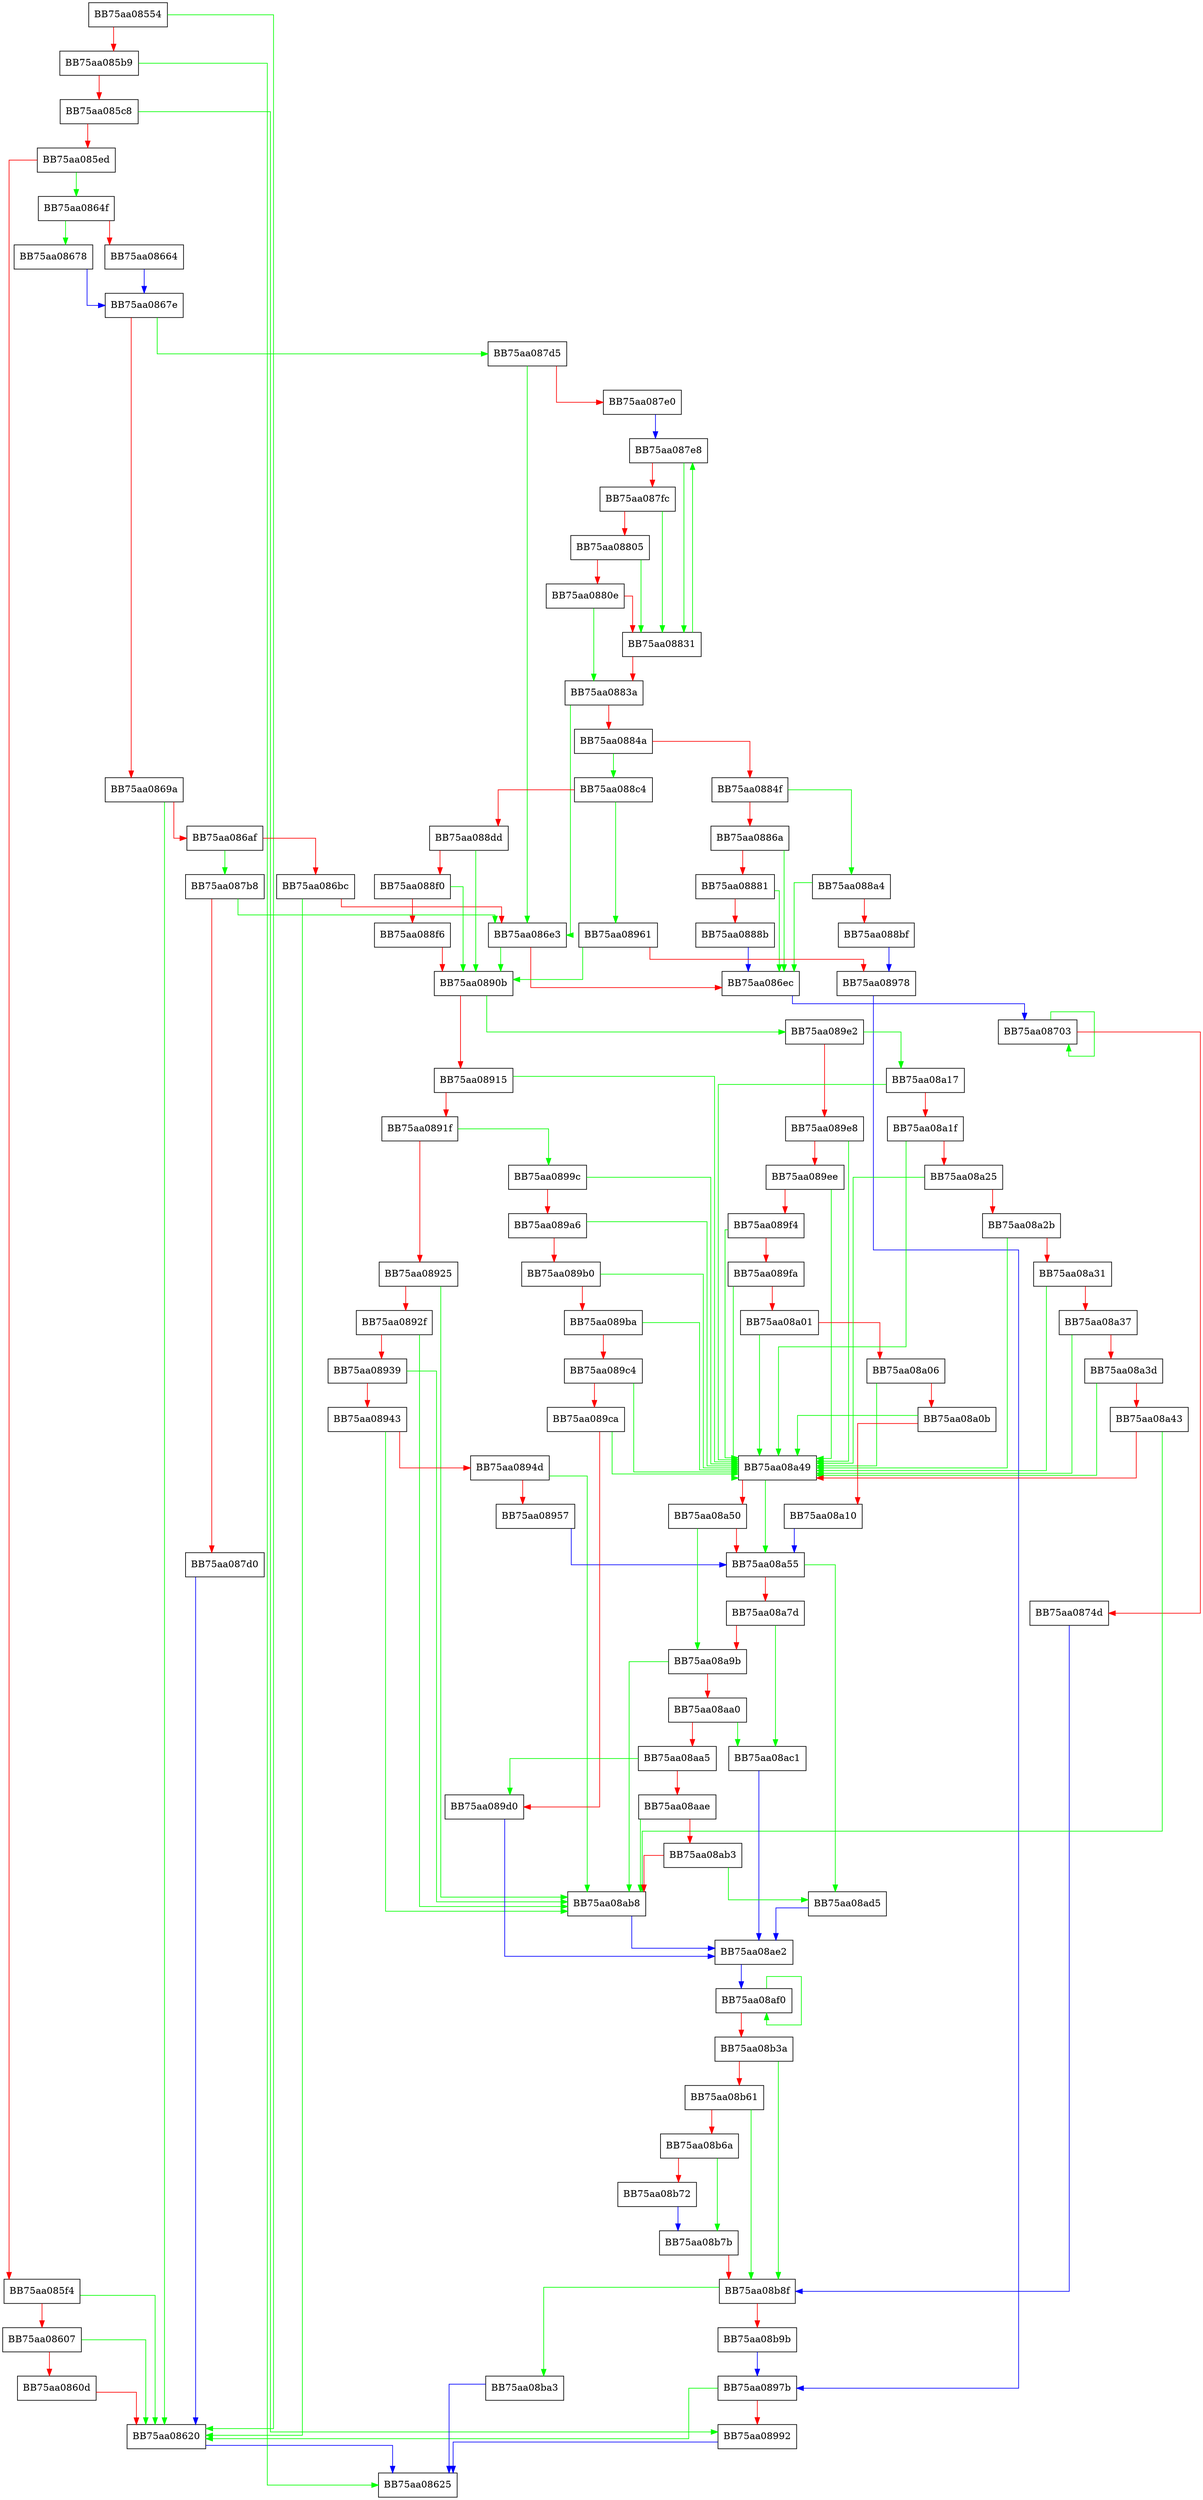digraph bootgeneric_cure {
  node [shape="box"];
  graph [splines=ortho];
  BB75aa08554 -> BB75aa08620 [color="green"];
  BB75aa08554 -> BB75aa085b9 [color="red"];
  BB75aa085b9 -> BB75aa08625 [color="green"];
  BB75aa085b9 -> BB75aa085c8 [color="red"];
  BB75aa085c8 -> BB75aa08992 [color="green"];
  BB75aa085c8 -> BB75aa085ed [color="red"];
  BB75aa085ed -> BB75aa0864f [color="green"];
  BB75aa085ed -> BB75aa085f4 [color="red"];
  BB75aa085f4 -> BB75aa08620 [color="green"];
  BB75aa085f4 -> BB75aa08607 [color="red"];
  BB75aa08607 -> BB75aa08620 [color="green"];
  BB75aa08607 -> BB75aa0860d [color="red"];
  BB75aa0860d -> BB75aa08620 [color="red"];
  BB75aa08620 -> BB75aa08625 [color="blue"];
  BB75aa0864f -> BB75aa08678 [color="green"];
  BB75aa0864f -> BB75aa08664 [color="red"];
  BB75aa08664 -> BB75aa0867e [color="blue"];
  BB75aa08678 -> BB75aa0867e [color="blue"];
  BB75aa0867e -> BB75aa087d5 [color="green"];
  BB75aa0867e -> BB75aa0869a [color="red"];
  BB75aa0869a -> BB75aa08620 [color="green"];
  BB75aa0869a -> BB75aa086af [color="red"];
  BB75aa086af -> BB75aa087b8 [color="green"];
  BB75aa086af -> BB75aa086bc [color="red"];
  BB75aa086bc -> BB75aa08620 [color="green"];
  BB75aa086bc -> BB75aa086e3 [color="red"];
  BB75aa086e3 -> BB75aa0890b [color="green"];
  BB75aa086e3 -> BB75aa086ec [color="red"];
  BB75aa086ec -> BB75aa08703 [color="blue"];
  BB75aa08703 -> BB75aa08703 [color="green"];
  BB75aa08703 -> BB75aa0874d [color="red"];
  BB75aa0874d -> BB75aa08b8f [color="blue"];
  BB75aa087b8 -> BB75aa086e3 [color="green"];
  BB75aa087b8 -> BB75aa087d0 [color="red"];
  BB75aa087d0 -> BB75aa08620 [color="blue"];
  BB75aa087d5 -> BB75aa086e3 [color="green"];
  BB75aa087d5 -> BB75aa087e0 [color="red"];
  BB75aa087e0 -> BB75aa087e8 [color="blue"];
  BB75aa087e8 -> BB75aa08831 [color="green"];
  BB75aa087e8 -> BB75aa087fc [color="red"];
  BB75aa087fc -> BB75aa08831 [color="green"];
  BB75aa087fc -> BB75aa08805 [color="red"];
  BB75aa08805 -> BB75aa08831 [color="green"];
  BB75aa08805 -> BB75aa0880e [color="red"];
  BB75aa0880e -> BB75aa0883a [color="green"];
  BB75aa0880e -> BB75aa08831 [color="red"];
  BB75aa08831 -> BB75aa087e8 [color="green"];
  BB75aa08831 -> BB75aa0883a [color="red"];
  BB75aa0883a -> BB75aa086e3 [color="green"];
  BB75aa0883a -> BB75aa0884a [color="red"];
  BB75aa0884a -> BB75aa088c4 [color="green"];
  BB75aa0884a -> BB75aa0884f [color="red"];
  BB75aa0884f -> BB75aa088a4 [color="green"];
  BB75aa0884f -> BB75aa0886a [color="red"];
  BB75aa0886a -> BB75aa086ec [color="green"];
  BB75aa0886a -> BB75aa08881 [color="red"];
  BB75aa08881 -> BB75aa086ec [color="green"];
  BB75aa08881 -> BB75aa0888b [color="red"];
  BB75aa0888b -> BB75aa086ec [color="blue"];
  BB75aa088a4 -> BB75aa086ec [color="green"];
  BB75aa088a4 -> BB75aa088bf [color="red"];
  BB75aa088bf -> BB75aa08978 [color="blue"];
  BB75aa088c4 -> BB75aa08961 [color="green"];
  BB75aa088c4 -> BB75aa088dd [color="red"];
  BB75aa088dd -> BB75aa0890b [color="green"];
  BB75aa088dd -> BB75aa088f0 [color="red"];
  BB75aa088f0 -> BB75aa0890b [color="green"];
  BB75aa088f0 -> BB75aa088f6 [color="red"];
  BB75aa088f6 -> BB75aa0890b [color="red"];
  BB75aa0890b -> BB75aa089e2 [color="green"];
  BB75aa0890b -> BB75aa08915 [color="red"];
  BB75aa08915 -> BB75aa08a49 [color="green"];
  BB75aa08915 -> BB75aa0891f [color="red"];
  BB75aa0891f -> BB75aa0899c [color="green"];
  BB75aa0891f -> BB75aa08925 [color="red"];
  BB75aa08925 -> BB75aa08ab8 [color="green"];
  BB75aa08925 -> BB75aa0892f [color="red"];
  BB75aa0892f -> BB75aa08ab8 [color="green"];
  BB75aa0892f -> BB75aa08939 [color="red"];
  BB75aa08939 -> BB75aa08ab8 [color="green"];
  BB75aa08939 -> BB75aa08943 [color="red"];
  BB75aa08943 -> BB75aa08ab8 [color="green"];
  BB75aa08943 -> BB75aa0894d [color="red"];
  BB75aa0894d -> BB75aa08ab8 [color="green"];
  BB75aa0894d -> BB75aa08957 [color="red"];
  BB75aa08957 -> BB75aa08a55 [color="blue"];
  BB75aa08961 -> BB75aa0890b [color="green"];
  BB75aa08961 -> BB75aa08978 [color="red"];
  BB75aa08978 -> BB75aa0897b [color="blue"];
  BB75aa0897b -> BB75aa08620 [color="green"];
  BB75aa0897b -> BB75aa08992 [color="red"];
  BB75aa08992 -> BB75aa08625 [color="blue"];
  BB75aa0899c -> BB75aa08a49 [color="green"];
  BB75aa0899c -> BB75aa089a6 [color="red"];
  BB75aa089a6 -> BB75aa08a49 [color="green"];
  BB75aa089a6 -> BB75aa089b0 [color="red"];
  BB75aa089b0 -> BB75aa08a49 [color="green"];
  BB75aa089b0 -> BB75aa089ba [color="red"];
  BB75aa089ba -> BB75aa08a49 [color="green"];
  BB75aa089ba -> BB75aa089c4 [color="red"];
  BB75aa089c4 -> BB75aa08a49 [color="green"];
  BB75aa089c4 -> BB75aa089ca [color="red"];
  BB75aa089ca -> BB75aa08a49 [color="green"];
  BB75aa089ca -> BB75aa089d0 [color="red"];
  BB75aa089d0 -> BB75aa08ae2 [color="blue"];
  BB75aa089e2 -> BB75aa08a17 [color="green"];
  BB75aa089e2 -> BB75aa089e8 [color="red"];
  BB75aa089e8 -> BB75aa08a49 [color="green"];
  BB75aa089e8 -> BB75aa089ee [color="red"];
  BB75aa089ee -> BB75aa08a49 [color="green"];
  BB75aa089ee -> BB75aa089f4 [color="red"];
  BB75aa089f4 -> BB75aa08a49 [color="green"];
  BB75aa089f4 -> BB75aa089fa [color="red"];
  BB75aa089fa -> BB75aa08a49 [color="green"];
  BB75aa089fa -> BB75aa08a01 [color="red"];
  BB75aa08a01 -> BB75aa08a49 [color="green"];
  BB75aa08a01 -> BB75aa08a06 [color="red"];
  BB75aa08a06 -> BB75aa08a49 [color="green"];
  BB75aa08a06 -> BB75aa08a0b [color="red"];
  BB75aa08a0b -> BB75aa08a49 [color="green"];
  BB75aa08a0b -> BB75aa08a10 [color="red"];
  BB75aa08a10 -> BB75aa08a55 [color="blue"];
  BB75aa08a17 -> BB75aa08a49 [color="green"];
  BB75aa08a17 -> BB75aa08a1f [color="red"];
  BB75aa08a1f -> BB75aa08a49 [color="green"];
  BB75aa08a1f -> BB75aa08a25 [color="red"];
  BB75aa08a25 -> BB75aa08a49 [color="green"];
  BB75aa08a25 -> BB75aa08a2b [color="red"];
  BB75aa08a2b -> BB75aa08a49 [color="green"];
  BB75aa08a2b -> BB75aa08a31 [color="red"];
  BB75aa08a31 -> BB75aa08a49 [color="green"];
  BB75aa08a31 -> BB75aa08a37 [color="red"];
  BB75aa08a37 -> BB75aa08a49 [color="green"];
  BB75aa08a37 -> BB75aa08a3d [color="red"];
  BB75aa08a3d -> BB75aa08a49 [color="green"];
  BB75aa08a3d -> BB75aa08a43 [color="red"];
  BB75aa08a43 -> BB75aa08ab8 [color="green"];
  BB75aa08a43 -> BB75aa08a49 [color="red"];
  BB75aa08a49 -> BB75aa08a55 [color="green"];
  BB75aa08a49 -> BB75aa08a50 [color="red"];
  BB75aa08a50 -> BB75aa08a9b [color="green"];
  BB75aa08a50 -> BB75aa08a55 [color="red"];
  BB75aa08a55 -> BB75aa08ad5 [color="green"];
  BB75aa08a55 -> BB75aa08a7d [color="red"];
  BB75aa08a7d -> BB75aa08ac1 [color="green"];
  BB75aa08a7d -> BB75aa08a9b [color="red"];
  BB75aa08a9b -> BB75aa08ab8 [color="green"];
  BB75aa08a9b -> BB75aa08aa0 [color="red"];
  BB75aa08aa0 -> BB75aa08ac1 [color="green"];
  BB75aa08aa0 -> BB75aa08aa5 [color="red"];
  BB75aa08aa5 -> BB75aa089d0 [color="green"];
  BB75aa08aa5 -> BB75aa08aae [color="red"];
  BB75aa08aae -> BB75aa08ab8 [color="green"];
  BB75aa08aae -> BB75aa08ab3 [color="red"];
  BB75aa08ab3 -> BB75aa08ad5 [color="green"];
  BB75aa08ab3 -> BB75aa08ab8 [color="red"];
  BB75aa08ab8 -> BB75aa08ae2 [color="blue"];
  BB75aa08ac1 -> BB75aa08ae2 [color="blue"];
  BB75aa08ad5 -> BB75aa08ae2 [color="blue"];
  BB75aa08ae2 -> BB75aa08af0 [color="blue"];
  BB75aa08af0 -> BB75aa08af0 [color="green"];
  BB75aa08af0 -> BB75aa08b3a [color="red"];
  BB75aa08b3a -> BB75aa08b8f [color="green"];
  BB75aa08b3a -> BB75aa08b61 [color="red"];
  BB75aa08b61 -> BB75aa08b8f [color="green"];
  BB75aa08b61 -> BB75aa08b6a [color="red"];
  BB75aa08b6a -> BB75aa08b7b [color="green"];
  BB75aa08b6a -> BB75aa08b72 [color="red"];
  BB75aa08b72 -> BB75aa08b7b [color="blue"];
  BB75aa08b7b -> BB75aa08b8f [color="red"];
  BB75aa08b8f -> BB75aa08ba3 [color="green"];
  BB75aa08b8f -> BB75aa08b9b [color="red"];
  BB75aa08b9b -> BB75aa0897b [color="blue"];
  BB75aa08ba3 -> BB75aa08625 [color="blue"];
}